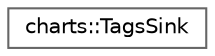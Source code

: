 digraph "Graphical Class Hierarchy"
{
 // LATEX_PDF_SIZE
  bgcolor="transparent";
  edge [fontname=Helvetica,fontsize=10,labelfontname=Helvetica,labelfontsize=10];
  node [fontname=Helvetica,fontsize=10,shape=box,height=0.2,width=0.4];
  rankdir="LR";
  Node0 [id="Node000000",label="charts::TagsSink",height=0.2,width=0.4,color="grey40", fillcolor="white", style="filled",URL="$structcharts_1_1TagsSink.html",tooltip=" "];
}
